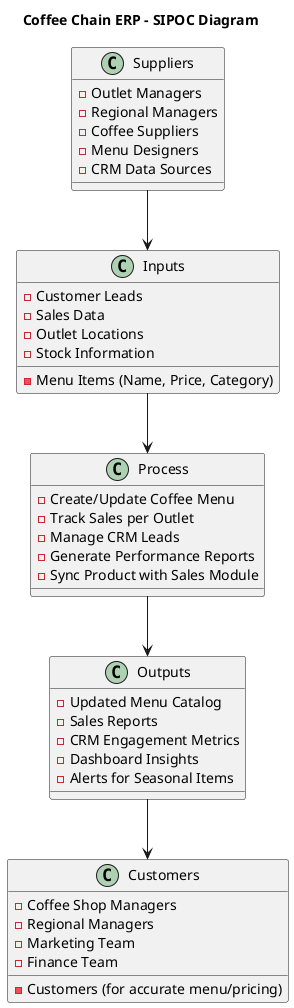 @startuml SIPOC_Diagram
title Coffee Chain ERP - SIPOC Diagram

!define RECTANGLE class
skinparam rectangle {
    BackgroundColor #ADD8E6
    BorderColor #00008B
    Shadowing true
}

RECTANGLE Suppliers {
    - Outlet Managers
    - Regional Managers
    - Coffee Suppliers
    - Menu Designers
    - CRM Data Sources
}

RECTANGLE Inputs {
    - Menu Items (Name, Price, Category)
    - Customer Leads
    - Sales Data
    - Outlet Locations
    - Stock Information
}

RECTANGLE Process {
    - Create/Update Coffee Menu
    - Track Sales per Outlet
    - Manage CRM Leads
    - Generate Performance Reports
    - Sync Product with Sales Module
}

RECTANGLE Outputs {
    - Updated Menu Catalog
    - Sales Reports
    - CRM Engagement Metrics
    - Dashboard Insights
    - Alerts for Seasonal Items
}

RECTANGLE Customers {
    - Coffee Shop Managers
    - Regional Managers
    - Marketing Team
    - Finance Team
    - Customers (for accurate menu/pricing)
}

' Connect blocks with arrows
Suppliers --> Inputs
Inputs --> Process
Process --> Outputs
Outputs --> Customers

@enduml
